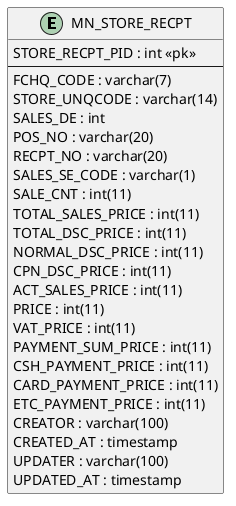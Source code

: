@startuml 매장_영수증

left to right direction

entity "MN_STORE_RECPT" as mnStoreRecpt {
  STORE_RECPT_PID : int <<pk>>
  --
  FCHQ_CODE : varchar(7)
  STORE_UNQCODE : varchar(14)
  SALES_DE : int
  POS_NO : varchar(20)
  RECPT_NO : varchar(20)
  SALES_SE_CODE : varchar(1)
  SALE_CNT : int(11)
  TOTAL_SALES_PRICE : int(11)
  TOTAL_DSC_PRICE : int(11)
  NORMAL_DSC_PRICE : int(11)
  CPN_DSC_PRICE : int(11)
  ACT_SALES_PRICE : int(11)
  PRICE : int(11)
  VAT_PRICE : int(11)
  PAYMENT_SUM_PRICE : int(11)
  CSH_PAYMENT_PRICE : int(11)
  CARD_PAYMENT_PRICE : int(11)
  ETC_PAYMENT_PRICE : int(11)
  CREATOR : varchar(100)
  CREATED_AT : timestamp
  UPDATER : varchar(100)
  UPDATED_AT : timestamp
}

@enduml